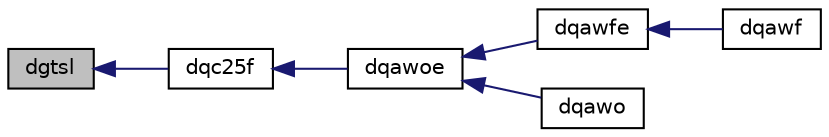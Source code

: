digraph "dgtsl"
{
  edge [fontname="Helvetica",fontsize="10",labelfontname="Helvetica",labelfontsize="10"];
  node [fontname="Helvetica",fontsize="10",shape=record];
  rankdir="LR";
  Node1 [label="dgtsl",height=0.2,width=0.4,color="black", fillcolor="grey75", style="filled", fontcolor="black"];
  Node1 -> Node2 [dir="back",color="midnightblue",fontsize="10",style="solid",fontname="Helvetica"];
  Node2 [label="dqc25f",height=0.2,width=0.4,color="black", fillcolor="white", style="filled",URL="$quadpack__double_8f90.html#ac41c2d50f3b174bbabc9374a74f8f06e"];
  Node2 -> Node3 [dir="back",color="midnightblue",fontsize="10",style="solid",fontname="Helvetica"];
  Node3 [label="dqawoe",height=0.2,width=0.4,color="black", fillcolor="white", style="filled",URL="$quadpack__double_8f90.html#ad36d43d285454b23e26b1131fa6c18c7"];
  Node3 -> Node4 [dir="back",color="midnightblue",fontsize="10",style="solid",fontname="Helvetica"];
  Node4 [label="dqawfe",height=0.2,width=0.4,color="black", fillcolor="white", style="filled",URL="$quadpack__double_8f90.html#a8c991ec87bb2062a57a3ed106c26c19e"];
  Node4 -> Node5 [dir="back",color="midnightblue",fontsize="10",style="solid",fontname="Helvetica"];
  Node5 [label="dqawf",height=0.2,width=0.4,color="black", fillcolor="white", style="filled",URL="$quadpack__double_8f90.html#a14831c99e9c4752832697dea9fcae661"];
  Node3 -> Node6 [dir="back",color="midnightblue",fontsize="10",style="solid",fontname="Helvetica"];
  Node6 [label="dqawo",height=0.2,width=0.4,color="black", fillcolor="white", style="filled",URL="$quadpack__double_8f90.html#a67efe6ee58123b07140ed29234f59f59"];
}
